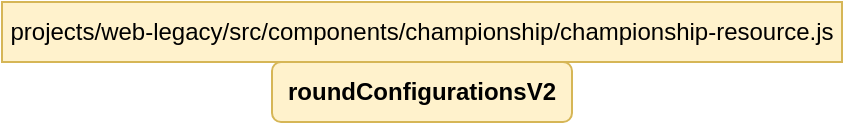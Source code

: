 <mxfile version="15.8.2" type="github">
  <diagram id="A9shFKVxgVjvNORWsFR0" name="Page-1">
    <mxGraphModel dx="1527" dy="981" grid="1" gridSize="10" guides="1" tooltips="1" connect="1" arrows="1" fold="1" page="1" pageScale="1" pageWidth="827" pageHeight="1169" math="0" shadow="0">
      <root>
        <mxCell id="0" />
        <mxCell id="1" parent="0" />
        <mxCell id="TDJwxzEHmnlwG1z5ixTr-1" value="&lt;b&gt;roundConfigurationsV2&lt;/b&gt;" style="rounded=1;whiteSpace=wrap;html=1;fillColor=#fff2cc;strokeColor=#d6b656;" vertex="1" parent="1">
          <mxGeometry x="365" y="200" width="150" height="30" as="geometry" />
        </mxCell>
        <mxCell id="TDJwxzEHmnlwG1z5ixTr-2" value="projects/web-legacy/src/components/championship/championship-resource.js" style="text;html=1;strokeColor=#d6b656;fillColor=#fff2cc;align=center;verticalAlign=middle;whiteSpace=wrap;rounded=0;" vertex="1" parent="1">
          <mxGeometry x="230" y="170" width="420" height="30" as="geometry" />
        </mxCell>
      </root>
    </mxGraphModel>
  </diagram>
</mxfile>
